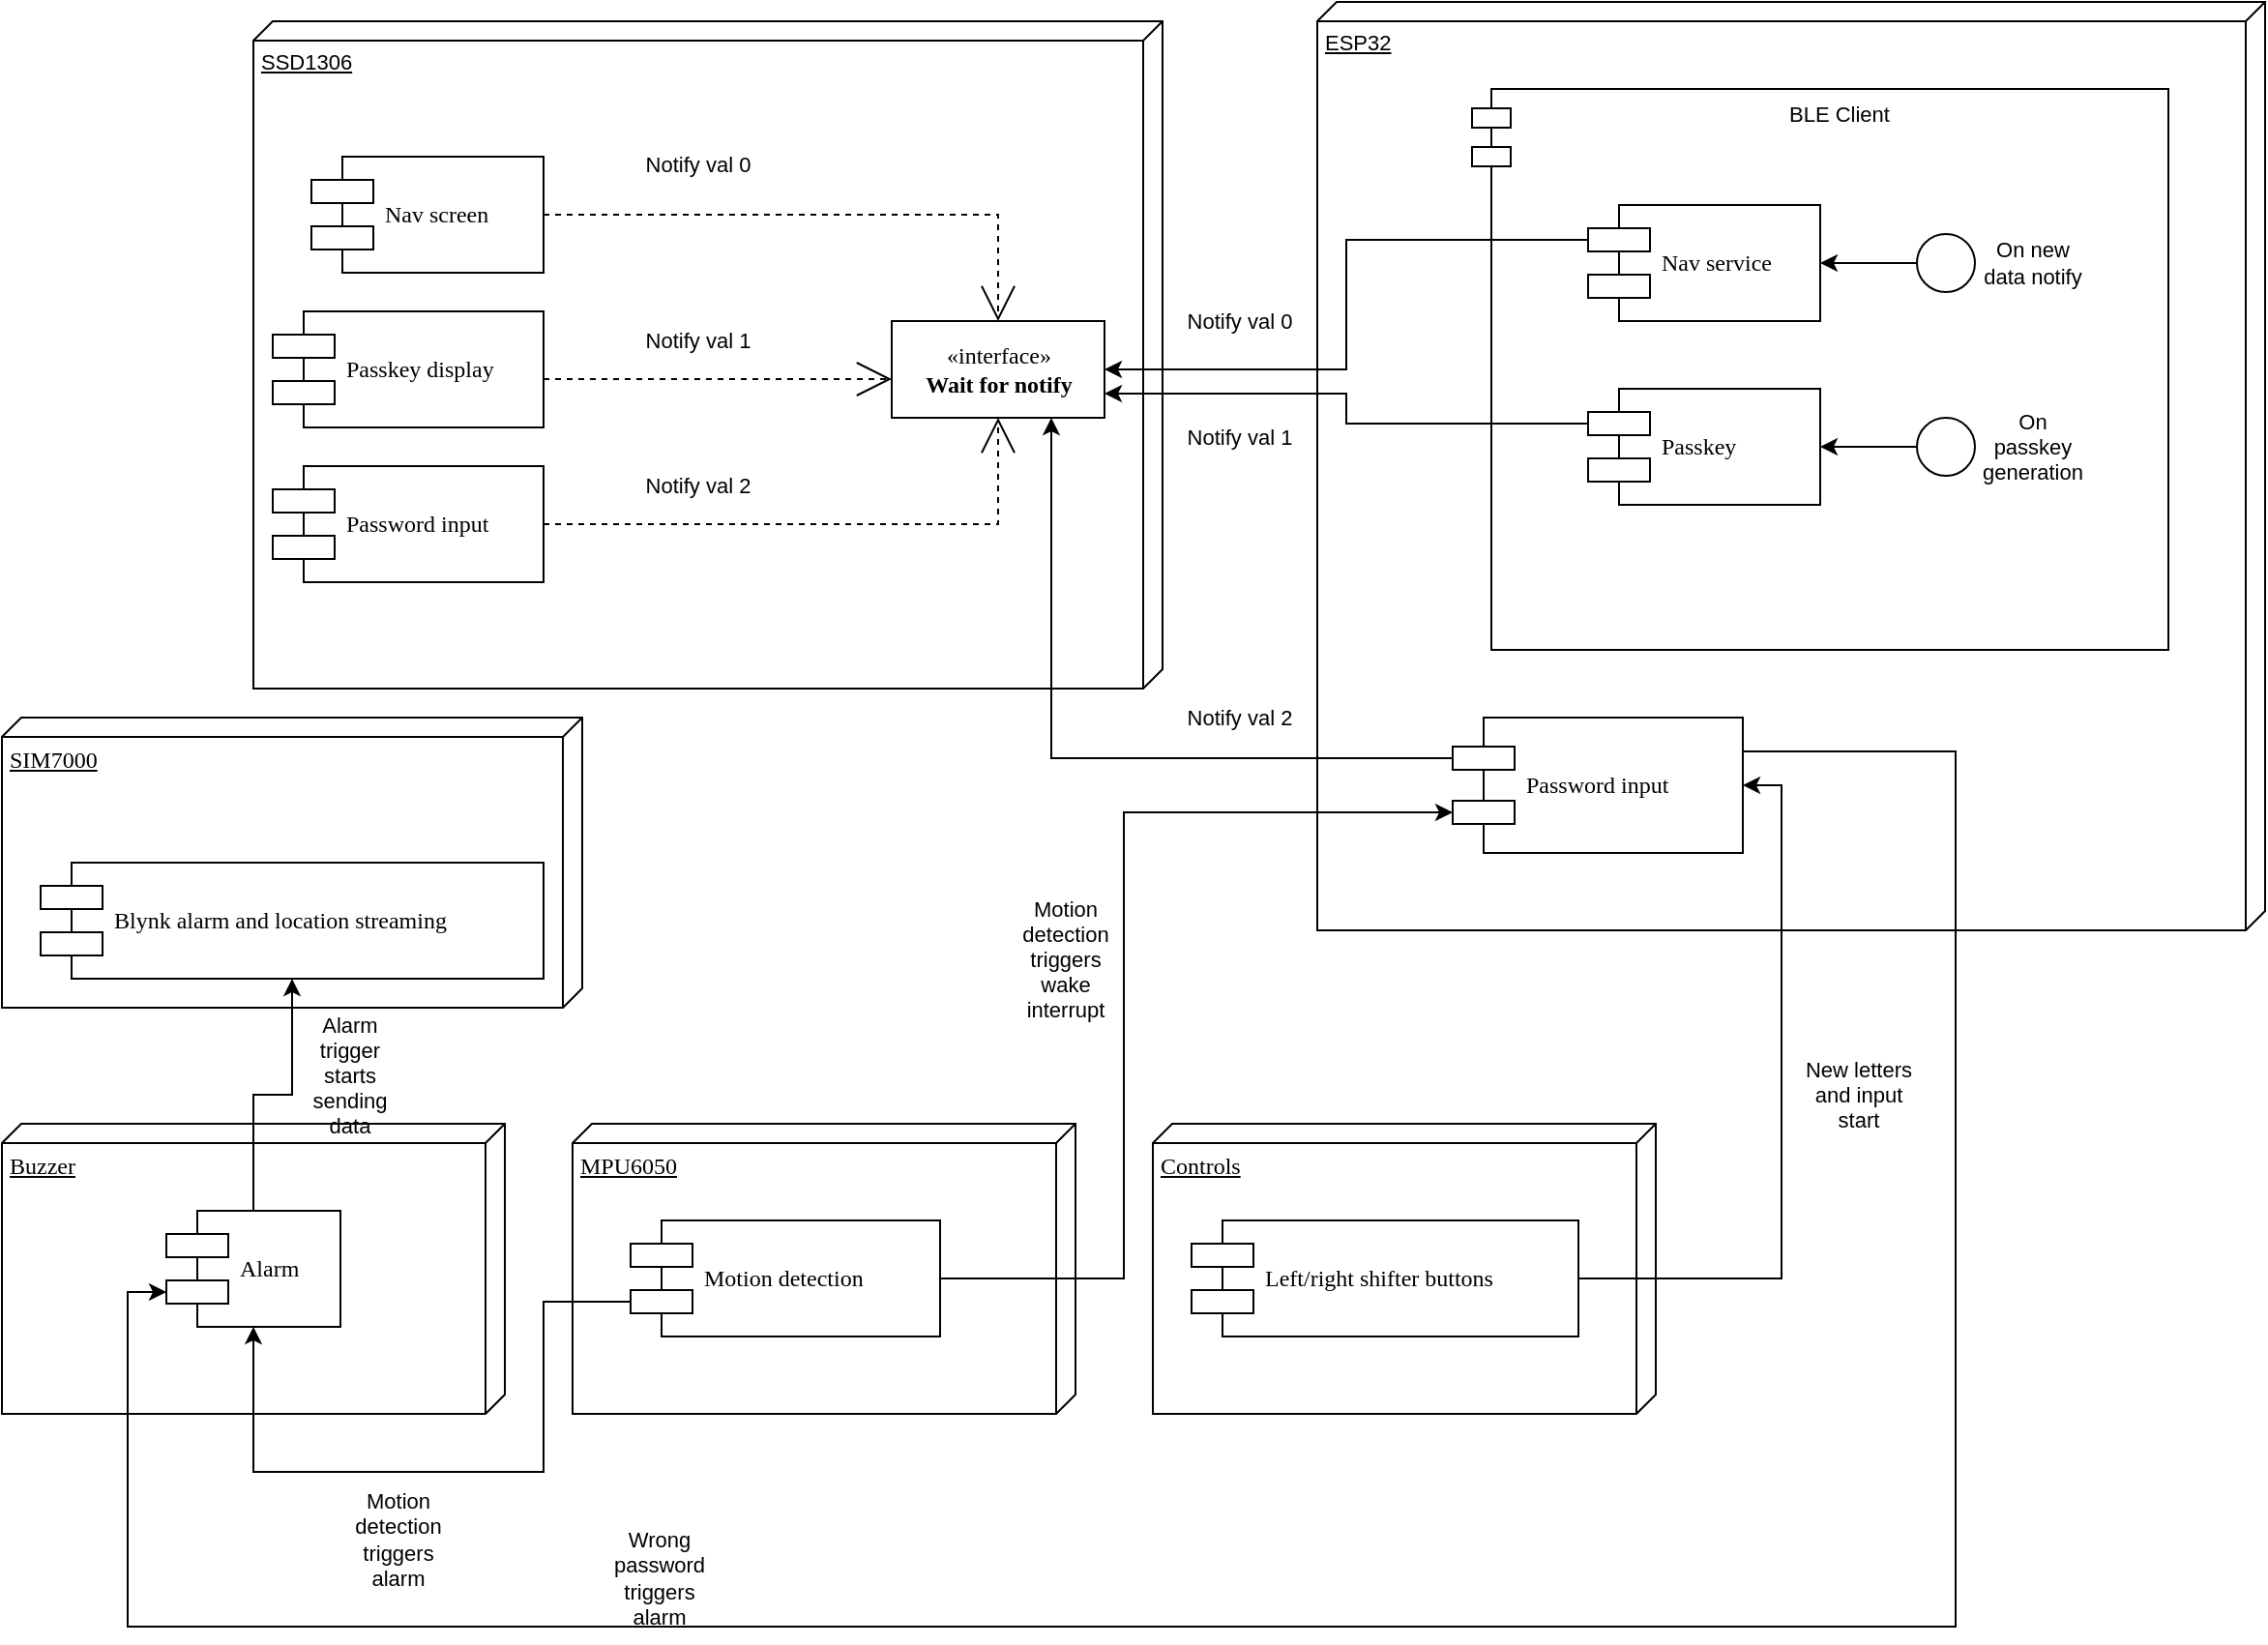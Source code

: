 <mxfile version="16.4.7" type="device"><diagram name="Page-1" id="5f0bae14-7c28-e335-631c-24af17079c00"><mxGraphModel dx="814" dy="1737" grid="1" gridSize="10" guides="1" tooltips="1" connect="1" arrows="1" fold="1" page="1" pageScale="1" pageWidth="1100" pageHeight="850" background="none" math="0" shadow="0"><root><mxCell id="0"/><mxCell id="1" parent="0"/><mxCell id="5YQAwgCXz7LlOUfw-BGM-48" value="&lt;div&gt;ESP32&lt;/div&gt;" style="verticalAlign=top;align=left;spacingTop=8;spacingLeft=2;spacingRight=12;shape=cube;size=10;direction=south;fontStyle=4;html=1;fontFamily=Helvetica;fontSize=11;fontColor=default;" parent="1" vertex="1"><mxGeometry x="1060" y="-30" width="490" height="480" as="geometry"/></mxCell><mxCell id="5YQAwgCXz7LlOUfw-BGM-47" value="SSD1306" style="verticalAlign=top;align=left;spacingTop=8;spacingLeft=2;spacingRight=12;shape=cube;size=10;direction=south;fontStyle=4;html=1;fontFamily=Helvetica;fontSize=11;fontColor=default;" parent="1" vertex="1"><mxGeometry x="510" y="-20" width="470" height="345" as="geometry"/></mxCell><mxCell id="5YQAwgCXz7LlOUfw-BGM-28" value="BLE Client" style="shape=module;align=left;spacingLeft=20;align=center;verticalAlign=top;fontFamily=Helvetica;fontSize=11;fontColor=default;" parent="1" vertex="1"><mxGeometry x="1140" y="15" width="360" height="290" as="geometry"/></mxCell><mxCell id="39150e848f15840c-3" value="&lt;div&gt;MPU6050&lt;/div&gt;" style="verticalAlign=top;align=left;spacingTop=8;spacingLeft=2;spacingRight=12;shape=cube;size=10;direction=south;fontStyle=4;html=1;rounded=0;shadow=0;comic=0;labelBackgroundColor=none;strokeWidth=1;fontFamily=Verdana;fontSize=12" parent="1" vertex="1"><mxGeometry x="675" y="550" width="260" height="150" as="geometry"/></mxCell><mxCell id="5YQAwgCXz7LlOUfw-BGM-43" style="edgeStyle=orthogonalEdgeStyle;shape=connector;rounded=0;orthogonalLoop=1;jettySize=auto;html=1;exitX=0;exitY=0.3;exitDx=0;exitDy=0;entryX=1;entryY=0.5;entryDx=0;entryDy=0;labelBackgroundColor=default;fontFamily=Helvetica;fontSize=11;fontColor=default;endArrow=classic;strokeColor=default;" parent="1" source="39150e848f15840c-5" target="39150e848f15840c-8" edge="1"><mxGeometry relative="1" as="geometry"/></mxCell><mxCell id="39150e848f15840c-5" value="Nav service" style="shape=component;align=left;spacingLeft=36;rounded=0;shadow=0;comic=0;labelBackgroundColor=none;strokeWidth=1;fontFamily=Verdana;fontSize=12;html=1;" parent="1" vertex="1"><mxGeometry x="1200" y="75" width="120" height="60" as="geometry"/></mxCell><mxCell id="39150e848f15840c-7" value="Passkey display" style="shape=component;align=left;spacingLeft=36;rounded=0;shadow=0;comic=0;labelBackgroundColor=none;strokeWidth=1;fontFamily=Verdana;fontSize=12;html=1;" parent="1" vertex="1"><mxGeometry x="520" y="130" width="140" height="60" as="geometry"/></mxCell><mxCell id="39150e848f15840c-8" value="&lt;div&gt;«interface»&lt;b&gt;&lt;br&gt;&lt;/b&gt;&lt;/div&gt;&lt;div&gt;&lt;b&gt;Wait for notify&lt;br&gt;&lt;/b&gt;&lt;/div&gt;" style="html=1;rounded=0;shadow=0;comic=0;labelBackgroundColor=none;strokeWidth=1;fontFamily=Verdana;fontSize=12;align=center;" parent="1" vertex="1"><mxGeometry x="840" y="135" width="110" height="50" as="geometry"/></mxCell><mxCell id="5YQAwgCXz7LlOUfw-BGM-56" style="edgeStyle=orthogonalEdgeStyle;shape=connector;rounded=0;orthogonalLoop=1;jettySize=auto;html=1;exitX=1;exitY=0.5;exitDx=0;exitDy=0;entryX=0;entryY=0.7;entryDx=0;entryDy=0;labelBackgroundColor=default;fontFamily=Helvetica;fontSize=11;fontColor=default;endArrow=classic;strokeColor=default;" parent="1" source="39150e848f15840c-10" target="5YQAwgCXz7LlOUfw-BGM-51" edge="1"><mxGeometry relative="1" as="geometry"><Array as="points"><mxPoint x="960" y="630"/><mxPoint x="960" y="389"/></Array></mxGeometry></mxCell><mxCell id="39150e848f15840c-10" value="Motion detection" style="shape=component;align=left;spacingLeft=36;rounded=0;shadow=0;comic=0;labelBackgroundColor=none;strokeWidth=1;fontFamily=Verdana;fontSize=12;html=1;" parent="1" vertex="1"><mxGeometry x="705" y="600" width="160" height="60" as="geometry"/></mxCell><mxCell id="39150e848f15840c-16" style="edgeStyle=orthogonalEdgeStyle;rounded=0;html=1;dashed=1;labelBackgroundColor=none;startArrow=none;startFill=0;startSize=8;endArrow=open;endFill=0;endSize=16;fontFamily=Verdana;fontSize=12;" parent="1" source="39150e848f15840c-7" target="39150e848f15840c-8" edge="1"><mxGeometry relative="1" as="geometry"><Array as="points"><mxPoint x="730" y="165"/><mxPoint x="730" y="165"/></Array></mxGeometry></mxCell><mxCell id="5YQAwgCXz7LlOUfw-BGM-44" style="edgeStyle=orthogonalEdgeStyle;shape=connector;rounded=0;orthogonalLoop=1;jettySize=auto;html=1;exitX=0;exitY=0.3;exitDx=0;exitDy=0;entryX=1;entryY=0.75;entryDx=0;entryDy=0;labelBackgroundColor=default;fontFamily=Helvetica;fontSize=11;fontColor=default;endArrow=classic;strokeColor=default;" parent="1" source="5YQAwgCXz7LlOUfw-BGM-8" target="39150e848f15840c-8" edge="1"><mxGeometry relative="1" as="geometry"/></mxCell><mxCell id="5YQAwgCXz7LlOUfw-BGM-8" value="Passkey" style="shape=component;align=left;spacingLeft=36;rounded=0;shadow=0;comic=0;labelBackgroundColor=none;strokeWidth=1;fontFamily=Verdana;fontSize=12;html=1;" parent="1" vertex="1"><mxGeometry x="1200" y="170" width="120" height="60" as="geometry"/></mxCell><mxCell id="5YQAwgCXz7LlOUfw-BGM-19" style="edgeStyle=orthogonalEdgeStyle;rounded=0;html=1;dashed=1;labelBackgroundColor=none;startArrow=none;startFill=0;startSize=8;endArrow=open;endFill=0;endSize=16;fontFamily=Verdana;fontSize=12;" parent="1" source="5YQAwgCXz7LlOUfw-BGM-9" target="39150e848f15840c-8" edge="1"><mxGeometry relative="1" as="geometry"/></mxCell><mxCell id="5YQAwgCXz7LlOUfw-BGM-9" value="Password input" style="shape=component;align=left;spacingLeft=36;rounded=0;shadow=0;comic=0;labelBackgroundColor=none;strokeWidth=1;fontFamily=Verdana;fontSize=12;html=1;" parent="1" vertex="1"><mxGeometry x="520" y="210" width="140" height="60" as="geometry"/></mxCell><mxCell id="5YQAwgCXz7LlOUfw-BGM-18" style="edgeStyle=orthogonalEdgeStyle;rounded=0;html=1;dashed=1;labelBackgroundColor=none;startArrow=none;startFill=0;startSize=8;endArrow=open;endFill=0;endSize=16;fontFamily=Verdana;fontSize=12;" parent="1" source="5YQAwgCXz7LlOUfw-BGM-10" target="39150e848f15840c-8" edge="1"><mxGeometry relative="1" as="geometry"/></mxCell><mxCell id="5YQAwgCXz7LlOUfw-BGM-10" value="Nav screen&lt;span style=&quot;white-space: pre&quot;&gt;&#9;&lt;/span&gt;" style="shape=component;align=left;spacingLeft=36;rounded=0;shadow=0;comic=0;labelBackgroundColor=none;strokeWidth=1;fontFamily=Verdana;fontSize=12;html=1;" parent="1" vertex="1"><mxGeometry x="540" y="50" width="120" height="60" as="geometry"/></mxCell><mxCell id="5YQAwgCXz7LlOUfw-BGM-23" value="On new data notify" style="text;html=1;strokeColor=none;fillColor=none;align=center;verticalAlign=middle;whiteSpace=wrap;rounded=0;fontFamily=Helvetica;fontSize=11;fontColor=default;" parent="1" vertex="1"><mxGeometry x="1400" y="90" width="60" height="30" as="geometry"/></mxCell><mxCell id="5YQAwgCXz7LlOUfw-BGM-24" value="Notify val 0" style="text;html=1;strokeColor=none;fillColor=none;align=center;verticalAlign=middle;whiteSpace=wrap;rounded=0;fontFamily=Helvetica;fontSize=11;fontColor=default;" parent="1" vertex="1"><mxGeometry x="710" y="39" width="60" height="30" as="geometry"/></mxCell><mxCell id="5YQAwgCXz7LlOUfw-BGM-25" value="Notify val 1" style="text;html=1;strokeColor=none;fillColor=none;align=center;verticalAlign=middle;whiteSpace=wrap;rounded=0;fontFamily=Helvetica;fontSize=11;fontColor=default;" parent="1" vertex="1"><mxGeometry x="710" y="130" width="60" height="30" as="geometry"/></mxCell><mxCell id="5YQAwgCXz7LlOUfw-BGM-26" value="Notify val 2" style="text;html=1;strokeColor=none;fillColor=none;align=center;verticalAlign=middle;whiteSpace=wrap;rounded=0;fontFamily=Helvetica;fontSize=11;fontColor=default;" parent="1" vertex="1"><mxGeometry x="710" y="205" width="60" height="30" as="geometry"/></mxCell><mxCell id="5YQAwgCXz7LlOUfw-BGM-34" style="edgeStyle=orthogonalEdgeStyle;shape=connector;rounded=0;orthogonalLoop=1;jettySize=auto;html=1;exitX=0;exitY=0.5;exitDx=0;exitDy=0;entryX=1;entryY=0.5;entryDx=0;entryDy=0;labelBackgroundColor=default;fontFamily=Helvetica;fontSize=11;fontColor=default;endArrow=classic;strokeColor=default;" parent="1" source="5YQAwgCXz7LlOUfw-BGM-32" target="39150e848f15840c-5" edge="1"><mxGeometry relative="1" as="geometry"/></mxCell><mxCell id="5YQAwgCXz7LlOUfw-BGM-32" value="" style="ellipse;fillColor=#ffffff;strokeColor=#000000;fontFamily=Helvetica;fontSize=11;fontColor=default;" parent="1" vertex="1"><mxGeometry x="1370" y="90" width="30" height="30" as="geometry"/></mxCell><mxCell id="5YQAwgCXz7LlOUfw-BGM-40" value="&lt;div&gt;On passkey generation&lt;/div&gt;" style="text;html=1;strokeColor=none;fillColor=none;align=center;verticalAlign=middle;whiteSpace=wrap;rounded=0;fontFamily=Helvetica;fontSize=11;fontColor=default;" parent="1" vertex="1"><mxGeometry x="1400" y="185" width="60" height="30" as="geometry"/></mxCell><mxCell id="5YQAwgCXz7LlOUfw-BGM-41" style="edgeStyle=orthogonalEdgeStyle;shape=connector;rounded=0;orthogonalLoop=1;jettySize=auto;html=1;exitX=0;exitY=0.5;exitDx=0;exitDy=0;entryX=1;entryY=0.5;entryDx=0;entryDy=0;labelBackgroundColor=default;fontFamily=Helvetica;fontSize=11;fontColor=default;endArrow=classic;strokeColor=default;" parent="1" source="5YQAwgCXz7LlOUfw-BGM-42" edge="1"><mxGeometry relative="1" as="geometry"><mxPoint x="1320" y="200" as="targetPoint"/></mxGeometry></mxCell><mxCell id="5YQAwgCXz7LlOUfw-BGM-42" value="" style="ellipse;fillColor=#ffffff;strokeColor=#000000;fontFamily=Helvetica;fontSize=11;fontColor=default;" parent="1" vertex="1"><mxGeometry x="1370" y="185" width="30" height="30" as="geometry"/></mxCell><mxCell id="5YQAwgCXz7LlOUfw-BGM-45" value="Notify val 0" style="text;html=1;strokeColor=none;fillColor=none;align=center;verticalAlign=middle;whiteSpace=wrap;rounded=0;fontFamily=Helvetica;fontSize=11;fontColor=default;" parent="1" vertex="1"><mxGeometry x="990" y="120" width="60" height="30" as="geometry"/></mxCell><mxCell id="5YQAwgCXz7LlOUfw-BGM-46" value="Notify val 1" style="text;html=1;strokeColor=none;fillColor=none;align=center;verticalAlign=middle;whiteSpace=wrap;rounded=0;fontFamily=Helvetica;fontSize=11;fontColor=default;" parent="1" vertex="1"><mxGeometry x="990" y="180" width="60" height="30" as="geometry"/></mxCell><mxCell id="5YQAwgCXz7LlOUfw-BGM-49" value="Controls" style="verticalAlign=top;align=left;spacingTop=8;spacingLeft=2;spacingRight=12;shape=cube;size=10;direction=south;fontStyle=4;html=1;rounded=0;shadow=0;comic=0;labelBackgroundColor=none;strokeWidth=1;fontFamily=Verdana;fontSize=12" parent="1" vertex="1"><mxGeometry x="975" y="550" width="260" height="150" as="geometry"/></mxCell><mxCell id="5YQAwgCXz7LlOUfw-BGM-52" style="edgeStyle=orthogonalEdgeStyle;shape=connector;rounded=0;orthogonalLoop=1;jettySize=auto;html=1;exitX=1;exitY=0.5;exitDx=0;exitDy=0;entryX=1;entryY=0.5;entryDx=0;entryDy=0;labelBackgroundColor=default;fontFamily=Helvetica;fontSize=11;fontColor=default;endArrow=classic;strokeColor=default;" parent="1" source="5YQAwgCXz7LlOUfw-BGM-50" target="5YQAwgCXz7LlOUfw-BGM-51" edge="1"><mxGeometry relative="1" as="geometry"/></mxCell><mxCell id="5YQAwgCXz7LlOUfw-BGM-50" value="Left/right shifter buttons" style="shape=component;align=left;spacingLeft=36;rounded=0;shadow=0;comic=0;labelBackgroundColor=none;strokeWidth=1;fontFamily=Verdana;fontSize=12;html=1;" parent="1" vertex="1"><mxGeometry x="995" y="600" width="200" height="60" as="geometry"/></mxCell><mxCell id="5YQAwgCXz7LlOUfw-BGM-59" style="edgeStyle=orthogonalEdgeStyle;shape=connector;rounded=0;orthogonalLoop=1;jettySize=auto;html=1;exitX=0;exitY=0.3;exitDx=0;exitDy=0;entryX=0.75;entryY=1;entryDx=0;entryDy=0;labelBackgroundColor=default;fontFamily=Helvetica;fontSize=11;fontColor=default;endArrow=classic;strokeColor=default;" parent="1" source="5YQAwgCXz7LlOUfw-BGM-51" target="39150e848f15840c-8" edge="1"><mxGeometry relative="1" as="geometry"/></mxCell><mxCell id="5YQAwgCXz7LlOUfw-BGM-51" value="&lt;div&gt;Password input&lt;/div&gt;" style="shape=component;align=left;spacingLeft=36;rounded=0;shadow=0;comic=0;labelBackgroundColor=none;strokeWidth=1;fontFamily=Verdana;fontSize=12;html=1;" parent="1" vertex="1"><mxGeometry x="1130" y="340" width="150" height="70" as="geometry"/></mxCell><mxCell id="5YQAwgCXz7LlOUfw-BGM-54" value="&lt;div&gt;Motion detection triggers wake interrupt&lt;/div&gt;" style="text;html=1;strokeColor=none;fillColor=none;align=center;verticalAlign=middle;whiteSpace=wrap;rounded=0;fontFamily=Helvetica;fontSize=11;fontColor=default;" parent="1" vertex="1"><mxGeometry x="900" y="450" width="60" height="30" as="geometry"/></mxCell><mxCell id="5YQAwgCXz7LlOUfw-BGM-57" value="New letters and input start" style="text;html=1;strokeColor=none;fillColor=none;align=center;verticalAlign=middle;whiteSpace=wrap;rounded=0;fontFamily=Helvetica;fontSize=11;fontColor=default;" parent="1" vertex="1"><mxGeometry x="1310" y="520" width="60" height="30" as="geometry"/></mxCell><mxCell id="5YQAwgCXz7LlOUfw-BGM-60" value="Notify val 2" style="text;html=1;strokeColor=none;fillColor=none;align=center;verticalAlign=middle;whiteSpace=wrap;rounded=0;fontFamily=Helvetica;fontSize=11;fontColor=default;" parent="1" vertex="1"><mxGeometry x="990" y="325" width="60" height="30" as="geometry"/></mxCell><mxCell id="5YQAwgCXz7LlOUfw-BGM-62" value="Buzzer" style="verticalAlign=top;align=left;spacingTop=8;spacingLeft=2;spacingRight=12;shape=cube;size=10;direction=south;fontStyle=4;html=1;rounded=0;shadow=0;comic=0;labelBackgroundColor=none;strokeWidth=1;fontFamily=Verdana;fontSize=12" parent="1" vertex="1"><mxGeometry x="380" y="550" width="260" height="150" as="geometry"/></mxCell><mxCell id="5YQAwgCXz7LlOUfw-BGM-63" value="Alarm" style="shape=component;align=left;spacingLeft=36;rounded=0;shadow=0;comic=0;labelBackgroundColor=none;strokeWidth=1;fontFamily=Verdana;fontSize=12;html=1;" parent="1" vertex="1"><mxGeometry x="465" y="595" width="90" height="60" as="geometry"/></mxCell><mxCell id="5YQAwgCXz7LlOUfw-BGM-64" style="edgeStyle=orthogonalEdgeStyle;shape=connector;rounded=0;orthogonalLoop=1;jettySize=auto;html=1;exitX=0;exitY=0.7;exitDx=0;exitDy=0;entryX=0.5;entryY=1;entryDx=0;entryDy=0;labelBackgroundColor=default;fontFamily=Helvetica;fontSize=11;fontColor=default;endArrow=classic;strokeColor=default;" parent="1" source="39150e848f15840c-10" target="5YQAwgCXz7LlOUfw-BGM-63" edge="1"><mxGeometry relative="1" as="geometry"><Array as="points"><mxPoint x="660" y="642"/><mxPoint x="660" y="730"/><mxPoint x="510" y="730"/></Array></mxGeometry></mxCell><mxCell id="5YQAwgCXz7LlOUfw-BGM-65" value="&lt;div&gt;Motion detection triggers alarm&lt;/div&gt;" style="text;html=1;strokeColor=none;fillColor=none;align=center;verticalAlign=middle;whiteSpace=wrap;rounded=0;fontFamily=Helvetica;fontSize=11;fontColor=default;" parent="1" vertex="1"><mxGeometry x="555" y="750" width="60" height="30" as="geometry"/></mxCell><mxCell id="5YQAwgCXz7LlOUfw-BGM-67" style="edgeStyle=orthogonalEdgeStyle;shape=connector;rounded=0;orthogonalLoop=1;jettySize=auto;html=1;exitX=1;exitY=0.25;exitDx=0;exitDy=0;entryX=0;entryY=0.7;entryDx=0;entryDy=0;labelBackgroundColor=default;fontFamily=Helvetica;fontSize=11;fontColor=default;endArrow=classic;strokeColor=default;" parent="1" source="5YQAwgCXz7LlOUfw-BGM-51" target="5YQAwgCXz7LlOUfw-BGM-63" edge="1"><mxGeometry relative="1" as="geometry"><Array as="points"><mxPoint x="1390" y="357"/><mxPoint x="1390" y="810"/><mxPoint x="445" y="810"/><mxPoint x="445" y="637"/></Array></mxGeometry></mxCell><mxCell id="5YQAwgCXz7LlOUfw-BGM-68" value="&lt;div&gt;Wrong password triggers alarm&lt;/div&gt;" style="text;html=1;strokeColor=none;fillColor=none;align=center;verticalAlign=middle;whiteSpace=wrap;rounded=0;fontFamily=Helvetica;fontSize=11;fontColor=default;" parent="1" vertex="1"><mxGeometry x="690" y="770" width="60" height="30" as="geometry"/></mxCell><mxCell id="5YQAwgCXz7LlOUfw-BGM-69" value="SIM7000" style="verticalAlign=top;align=left;spacingTop=8;spacingLeft=2;spacingRight=12;shape=cube;size=10;direction=south;fontStyle=4;html=1;rounded=0;shadow=0;comic=0;labelBackgroundColor=none;strokeWidth=1;fontFamily=Verdana;fontSize=12" parent="1" vertex="1"><mxGeometry x="380" y="340" width="300" height="150" as="geometry"/></mxCell><mxCell id="5YQAwgCXz7LlOUfw-BGM-70" value="Blynk alarm and location streaming" style="shape=component;align=left;spacingLeft=36;rounded=0;shadow=0;comic=0;labelBackgroundColor=none;strokeWidth=1;fontFamily=Verdana;fontSize=12;html=1;" parent="1" vertex="1"><mxGeometry x="400" y="415" width="260" height="60" as="geometry"/></mxCell><mxCell id="5YQAwgCXz7LlOUfw-BGM-72" style="edgeStyle=orthogonalEdgeStyle;shape=connector;rounded=0;orthogonalLoop=1;jettySize=auto;html=1;exitX=0.5;exitY=0;exitDx=0;exitDy=0;entryX=0.5;entryY=1;entryDx=0;entryDy=0;labelBackgroundColor=default;fontFamily=Helvetica;fontSize=11;fontColor=default;endArrow=classic;strokeColor=default;" parent="1" source="5YQAwgCXz7LlOUfw-BGM-63" target="5YQAwgCXz7LlOUfw-BGM-70" edge="1"><mxGeometry relative="1" as="geometry"/></mxCell><mxCell id="5YQAwgCXz7LlOUfw-BGM-73" value="Alarm trigger starts sending data" style="text;html=1;strokeColor=none;fillColor=none;align=center;verticalAlign=middle;whiteSpace=wrap;rounded=0;fontFamily=Helvetica;fontSize=11;fontColor=default;" parent="1" vertex="1"><mxGeometry x="530" y="510" width="60" height="30" as="geometry"/></mxCell></root></mxGraphModel></diagram></mxfile>